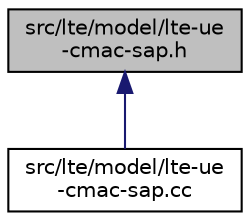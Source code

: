 digraph "src/lte/model/lte-ue-cmac-sap.h"
{
 // LATEX_PDF_SIZE
  edge [fontname="Helvetica",fontsize="10",labelfontname="Helvetica",labelfontsize="10"];
  node [fontname="Helvetica",fontsize="10",shape=record];
  Node1 [label="src/lte/model/lte-ue\l-cmac-sap.h",height=0.2,width=0.4,color="black", fillcolor="grey75", style="filled", fontcolor="black",tooltip=" "];
  Node1 -> Node2 [dir="back",color="midnightblue",fontsize="10",style="solid",fontname="Helvetica"];
  Node2 [label="src/lte/model/lte-ue\l-cmac-sap.cc",height=0.2,width=0.4,color="black", fillcolor="white", style="filled",URL="$lte-ue-cmac-sap_8cc.html",tooltip=" "];
}
